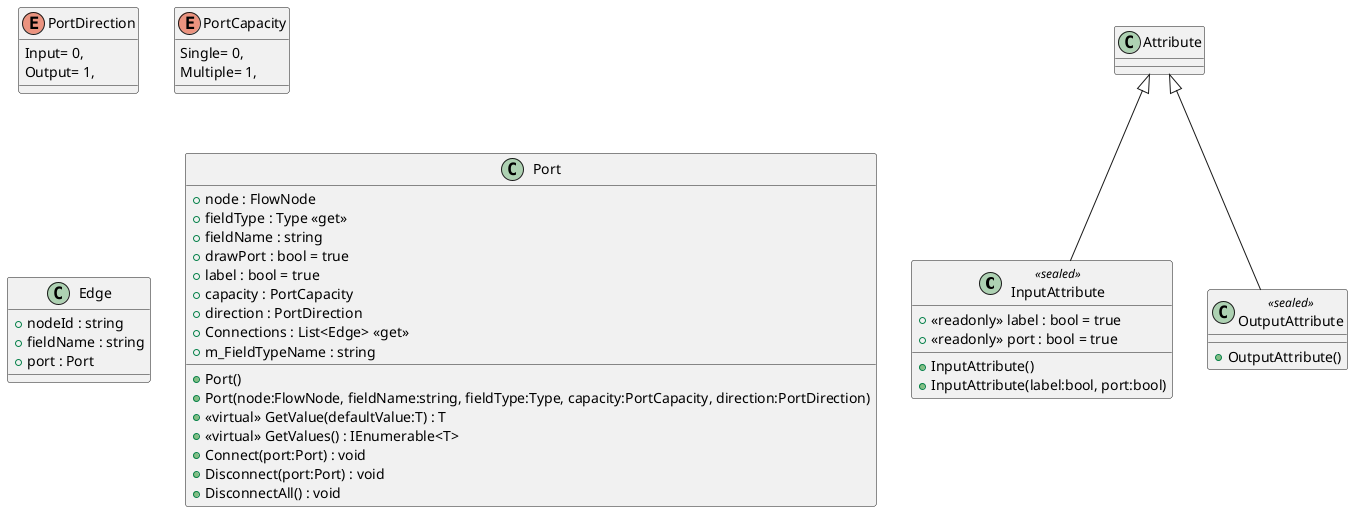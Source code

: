 @startuml
class InputAttribute <<sealed>> {
    + <<readonly>> label : bool = true
    + <<readonly>> port : bool = true
    + InputAttribute()
    + InputAttribute(label:bool, port:bool)
}
class OutputAttribute <<sealed>> {
    + OutputAttribute()
}
enum PortDirection {
    Input= 0,
    Output= 1,
}
enum PortCapacity {
    Single= 0,
    Multiple= 1,
}
class Edge {
    + nodeId : string
    + fieldName : string
    + port : Port
}
class Port {
    + node : FlowNode
    + fieldType : Type <<get>>
    + fieldName : string
    + drawPort : bool = true
    + label : bool = true
    + capacity : PortCapacity
    + direction : PortDirection
    + Connections : List<Edge> <<get>>
    + m_FieldTypeName : string
    + Port()
    + Port(node:FlowNode, fieldName:string, fieldType:Type, capacity:PortCapacity, direction:PortDirection)
    + <<virtual>> GetValue(defaultValue:T) : T
    + <<virtual>> GetValues() : IEnumerable<T>
    + Connect(port:Port) : void
    + Disconnect(port:Port) : void
    + DisconnectAll() : void
}
Attribute <|-- InputAttribute
Attribute <|-- OutputAttribute
@enduml
